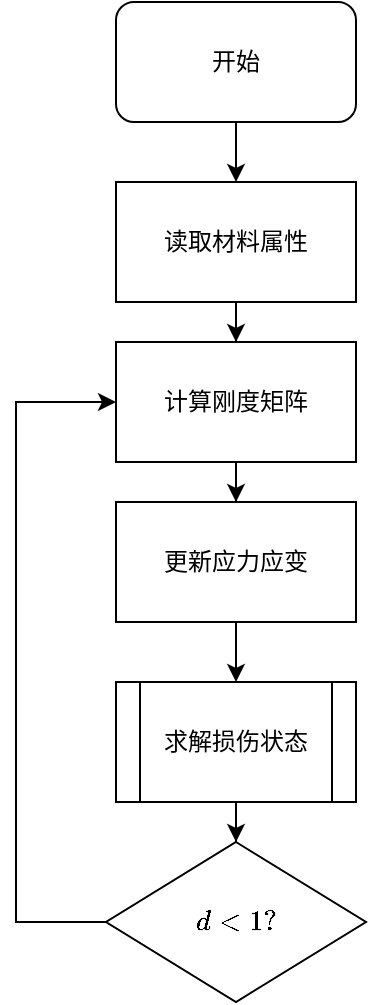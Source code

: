 <mxfile version="21.0.8" type="github"><diagram name="第 1 页" id="tH8X5Ct7GdnYIzQljAsK"><mxGraphModel dx="1064" dy="555" grid="1" gridSize="10" guides="1" tooltips="1" connect="1" arrows="1" fold="1" page="1" pageScale="1" pageWidth="827" pageHeight="1169" math="1" shadow="0"><root><mxCell id="0"/><mxCell id="1" parent="0"/><mxCell id="6r-kIz0hGhgCBuONI5xw-3" value="" style="edgeStyle=orthogonalEdgeStyle;rounded=0;orthogonalLoop=1;jettySize=auto;html=1;" edge="1" parent="1" source="6r-kIz0hGhgCBuONI5xw-1" target="6r-kIz0hGhgCBuONI5xw-2"><mxGeometry relative="1" as="geometry"/></mxCell><mxCell id="6r-kIz0hGhgCBuONI5xw-1" value="开始" style="rounded=1;whiteSpace=wrap;html=1;" vertex="1" parent="1"><mxGeometry x="340" y="140" width="120" height="60" as="geometry"/></mxCell><mxCell id="6r-kIz0hGhgCBuONI5xw-5" value="" style="edgeStyle=orthogonalEdgeStyle;rounded=0;orthogonalLoop=1;jettySize=auto;html=1;" edge="1" parent="1" source="6r-kIz0hGhgCBuONI5xw-2" target="6r-kIz0hGhgCBuONI5xw-4"><mxGeometry relative="1" as="geometry"/></mxCell><mxCell id="6r-kIz0hGhgCBuONI5xw-2" value="读取材料属性" style="rounded=0;whiteSpace=wrap;html=1;" vertex="1" parent="1"><mxGeometry x="340" y="230" width="120" height="60" as="geometry"/></mxCell><mxCell id="6r-kIz0hGhgCBuONI5xw-7" value="" style="edgeStyle=orthogonalEdgeStyle;rounded=0;orthogonalLoop=1;jettySize=auto;html=1;" edge="1" parent="1" source="6r-kIz0hGhgCBuONI5xw-4" target="6r-kIz0hGhgCBuONI5xw-6"><mxGeometry relative="1" as="geometry"/></mxCell><mxCell id="6r-kIz0hGhgCBuONI5xw-4" value="计算刚度矩阵" style="whiteSpace=wrap;html=1;rounded=0;" vertex="1" parent="1"><mxGeometry x="340" y="310" width="120" height="60" as="geometry"/></mxCell><mxCell id="6r-kIz0hGhgCBuONI5xw-9" value="" style="edgeStyle=orthogonalEdgeStyle;rounded=0;orthogonalLoop=1;jettySize=auto;html=1;" edge="1" parent="1" source="6r-kIz0hGhgCBuONI5xw-6" target="6r-kIz0hGhgCBuONI5xw-8"><mxGeometry relative="1" as="geometry"/></mxCell><mxCell id="6r-kIz0hGhgCBuONI5xw-6" value="更新应力应变" style="whiteSpace=wrap;html=1;rounded=0;" vertex="1" parent="1"><mxGeometry x="340" y="390" width="120" height="60" as="geometry"/></mxCell><mxCell id="6r-kIz0hGhgCBuONI5xw-13" value="" style="edgeStyle=orthogonalEdgeStyle;rounded=0;orthogonalLoop=1;jettySize=auto;html=1;" edge="1" parent="1" source="6r-kIz0hGhgCBuONI5xw-8" target="6r-kIz0hGhgCBuONI5xw-12"><mxGeometry relative="1" as="geometry"/></mxCell><mxCell id="6r-kIz0hGhgCBuONI5xw-8" value="求解损伤状态" style="shape=process;whiteSpace=wrap;html=1;backgroundOutline=1;rounded=0;" vertex="1" parent="1"><mxGeometry x="340" y="480" width="120" height="60" as="geometry"/></mxCell><mxCell id="6r-kIz0hGhgCBuONI5xw-16" style="edgeStyle=orthogonalEdgeStyle;rounded=0;orthogonalLoop=1;jettySize=auto;html=1;exitX=0;exitY=0.5;exitDx=0;exitDy=0;entryX=0;entryY=0.5;entryDx=0;entryDy=0;" edge="1" parent="1" source="6r-kIz0hGhgCBuONI5xw-12" target="6r-kIz0hGhgCBuONI5xw-4"><mxGeometry relative="1" as="geometry"><Array as="points"><mxPoint x="290" y="600"/><mxPoint x="290" y="340"/></Array></mxGeometry></mxCell><mxCell id="6r-kIz0hGhgCBuONI5xw-12" value="$$d&amp;lt;1?$$" style="rhombus;whiteSpace=wrap;html=1;rounded=0;" vertex="1" parent="1"><mxGeometry x="335" y="560" width="130" height="80" as="geometry"/></mxCell></root></mxGraphModel></diagram></mxfile>